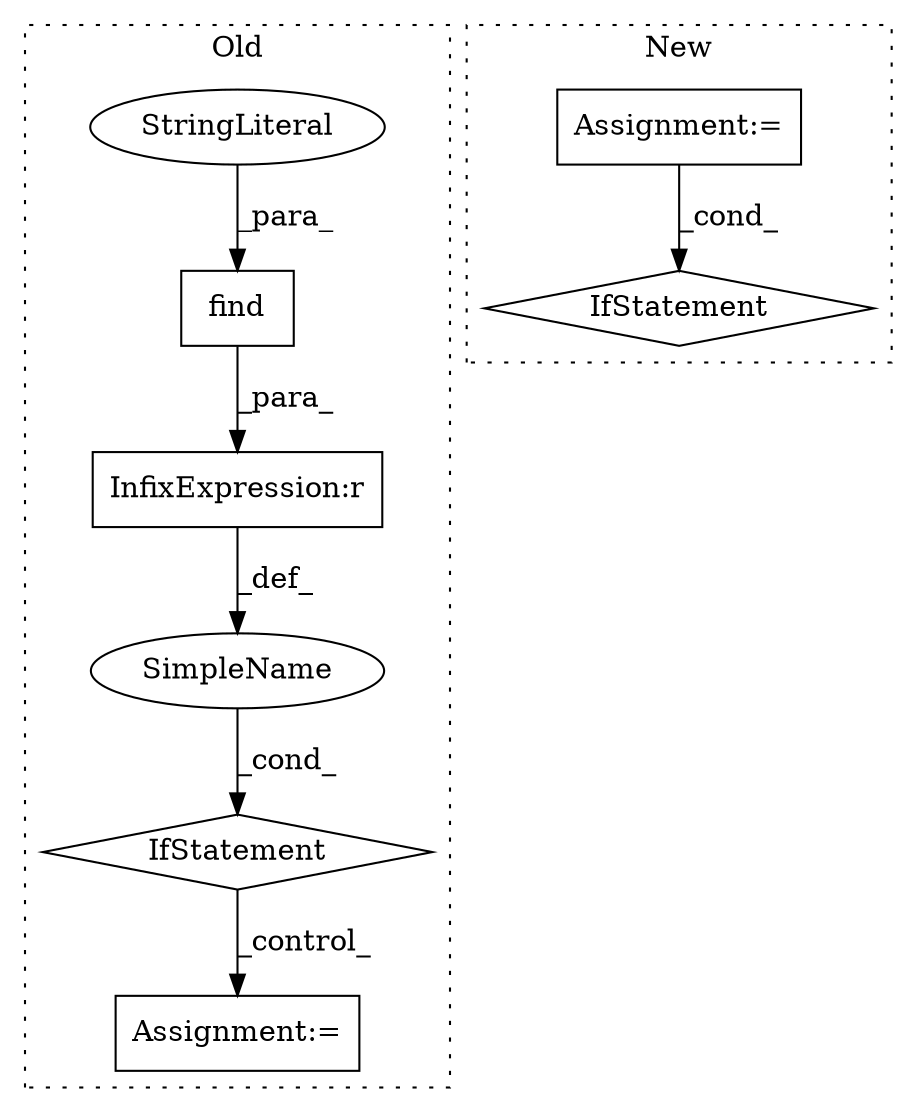 digraph G {
subgraph cluster0 {
1 [label="find" a="32" s="1718,1730" l="5,1" shape="box"];
3 [label="StringLiteral" a="45" s="1723" l="7" shape="ellipse"];
4 [label="IfStatement" a="25" s="1660,1778" l="4,2" shape="diamond"];
6 [label="InfixExpression:r" a="27" s="1731" l="4" shape="box"];
7 [label="Assignment:=" a="7" s="1851" l="1" shape="box"];
8 [label="SimpleName" a="42" s="" l="" shape="ellipse"];
label = "Old";
style="dotted";
}
subgraph cluster1 {
2 [label="IfStatement" a="25" s="1120,1129" l="4,2" shape="diamond"];
5 [label="Assignment:=" a="7" s="1071" l="1" shape="box"];
label = "New";
style="dotted";
}
1 -> 6 [label="_para_"];
3 -> 1 [label="_para_"];
4 -> 7 [label="_control_"];
5 -> 2 [label="_cond_"];
6 -> 8 [label="_def_"];
8 -> 4 [label="_cond_"];
}